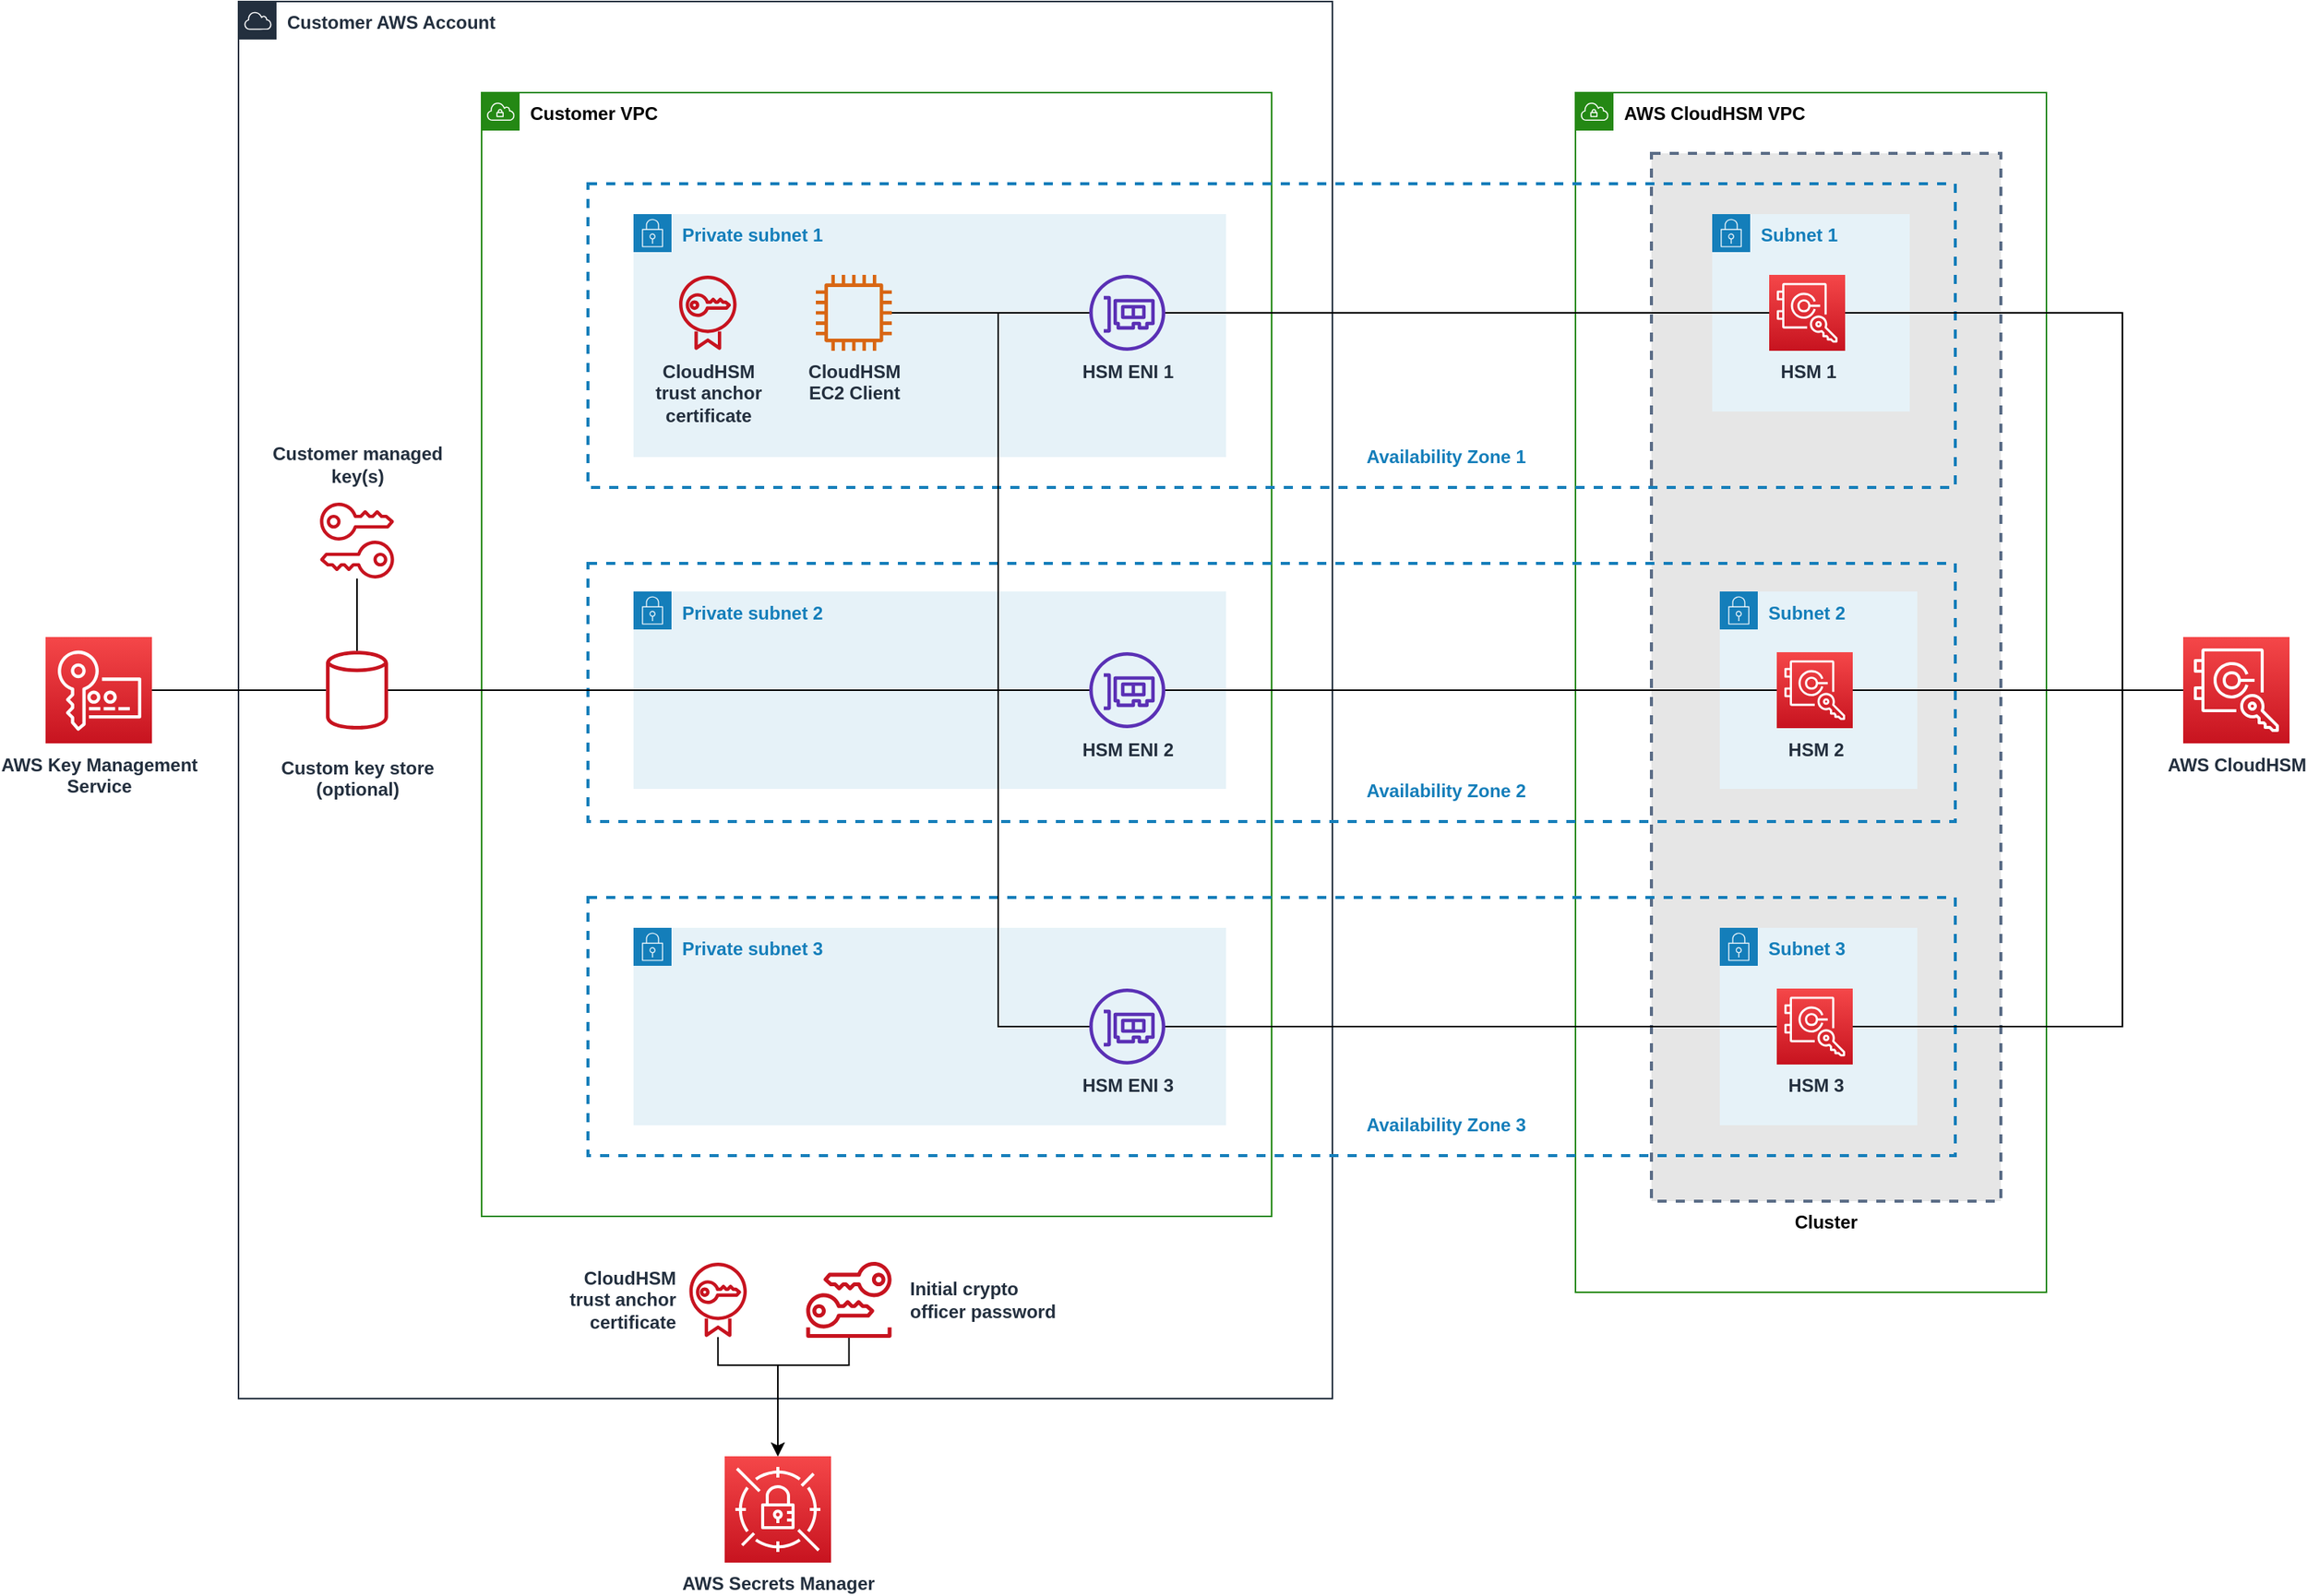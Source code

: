 <mxfile version="14.9.6" type="device" pages="2"><diagram id="pj7BtTCpgWlBwVi6q6ME" name="cloudhsm-cluster"><mxGraphModel dx="2514" dy="1517" grid="1" gridSize="10" guides="1" tooltips="1" connect="1" arrows="1" fold="1" page="1" pageScale="1" pageWidth="1100" pageHeight="850" math="0" shadow="0"><root><mxCell id="0"/><mxCell id="1" parent="0"/><mxCell id="81QZyICx6uU61rrQqXN_-7" value="&lt;font color=&quot;#000000&quot;&gt;AWS CloudHSM VPC&lt;/font&gt;" style="points=[[0,0],[0.25,0],[0.5,0],[0.75,0],[1,0],[1,0.25],[1,0.5],[1,0.75],[1,1],[0.75,1],[0.5,1],[0.25,1],[0,1],[0,0.75],[0,0.5],[0,0.25]];outlineConnect=0;gradientColor=none;html=1;whiteSpace=wrap;fontSize=12;fontStyle=1;shape=mxgraph.aws4.group;grIcon=mxgraph.aws4.group_vpc;strokeColor=#248814;fillColor=none;verticalAlign=top;align=left;spacingLeft=30;fontColor=#AAB7B8;dashed=0;" parent="1" vertex="1"><mxGeometry x="1140" y="140" width="310" height="790" as="geometry"/></mxCell><mxCell id="81QZyICx6uU61rrQqXN_-9" value="Cluster" style="strokeColor=#5A6C86;dashed=1;verticalAlign=top;fontStyle=1;labelPosition=center;verticalLabelPosition=bottom;align=center;strokeWidth=2;fillColor=#E6E6E6;" parent="1" vertex="1"><mxGeometry x="1190" y="180" width="230" height="690" as="geometry"/></mxCell><mxCell id="81QZyICx6uU61rrQqXN_-4" value="Customer AWS Account" style="points=[[0,0],[0.25,0],[0.5,0],[0.75,0],[1,0],[1,0.25],[1,0.5],[1,0.75],[1,1],[0.75,1],[0.5,1],[0.25,1],[0,1],[0,0.75],[0,0.5],[0,0.25]];outlineConnect=0;gradientColor=none;html=1;whiteSpace=wrap;fontSize=12;fontStyle=1;shape=mxgraph.aws4.group;grIcon=mxgraph.aws4.group_aws_cloud;strokeColor=#232F3E;fillColor=none;verticalAlign=top;align=left;spacingLeft=30;fontColor=#232F3E;dashed=0;" parent="1" vertex="1"><mxGeometry x="260" y="80" width="720" height="920" as="geometry"/></mxCell><mxCell id="81QZyICx6uU61rrQqXN_-3" value="&lt;font color=&quot;#000000&quot;&gt;Customer VPC&lt;/font&gt;" style="points=[[0,0],[0.25,0],[0.5,0],[0.75,0],[1,0],[1,0.25],[1,0.5],[1,0.75],[1,1],[0.75,1],[0.5,1],[0.25,1],[0,1],[0,0.75],[0,0.5],[0,0.25]];outlineConnect=0;gradientColor=none;html=1;whiteSpace=wrap;fontSize=12;fontStyle=1;shape=mxgraph.aws4.group;grIcon=mxgraph.aws4.group_vpc;strokeColor=#248814;fillColor=none;verticalAlign=top;align=left;spacingLeft=30;fontColor=#AAB7B8;dashed=0;" parent="1" vertex="1"><mxGeometry x="420" y="140" width="520" height="740" as="geometry"/></mxCell><mxCell id="81QZyICx6uU61rrQqXN_-21" value="" style="fillColor=none;strokeColor=#147EBA;dashed=1;verticalAlign=top;fontStyle=1;fontColor=#147EBA;labelPosition=center;verticalLabelPosition=bottom;align=center;strokeWidth=2;" parent="1" vertex="1"><mxGeometry x="490" y="200" width="900" height="200" as="geometry"/></mxCell><mxCell id="81QZyICx6uU61rrQqXN_-22" value="" style="fillColor=none;strokeColor=#147EBA;dashed=1;verticalAlign=top;fontStyle=1;fontColor=#147EBA;labelPosition=center;verticalLabelPosition=bottom;align=center;strokeWidth=2;" parent="1" vertex="1"><mxGeometry x="490" y="450" width="900" height="170" as="geometry"/></mxCell><mxCell id="81QZyICx6uU61rrQqXN_-23" value="" style="fillColor=none;strokeColor=#147EBA;dashed=1;verticalAlign=top;fontStyle=1;fontColor=#147EBA;labelPosition=center;verticalLabelPosition=bottom;align=center;strokeWidth=2;" parent="1" vertex="1"><mxGeometry x="490" y="670" width="900" height="170" as="geometry"/></mxCell><mxCell id="81QZyICx6uU61rrQqXN_-10" value="Subnet 1" style="points=[[0,0],[0.25,0],[0.5,0],[0.75,0],[1,0],[1,0.25],[1,0.5],[1,0.75],[1,1],[0.75,1],[0.5,1],[0.25,1],[0,1],[0,0.75],[0,0.5],[0,0.25]];outlineConnect=0;gradientColor=none;html=1;whiteSpace=wrap;fontSize=12;fontStyle=1;shape=mxgraph.aws4.group;grIcon=mxgraph.aws4.group_security_group;grStroke=0;strokeColor=#147EBA;fillColor=#E6F2F8;verticalAlign=top;align=left;spacingLeft=30;fontColor=#147EBA;dashed=0;" parent="1" vertex="1"><mxGeometry x="1230" y="220" width="130" height="130" as="geometry"/></mxCell><mxCell id="81QZyICx6uU61rrQqXN_-8" value="HSM 1" style="points=[[0,0,0],[0.25,0,0],[0.5,0,0],[0.75,0,0],[1,0,0],[0,1,0],[0.25,1,0],[0.5,1,0],[0.75,1,0],[1,1,0],[0,0.25,0],[0,0.5,0],[0,0.75,0],[1,0.25,0],[1,0.5,0],[1,0.75,0]];outlineConnect=0;fontColor=#232F3E;gradientColor=#F54749;gradientDirection=north;fillColor=#C7131F;strokeColor=#ffffff;dashed=0;verticalLabelPosition=bottom;verticalAlign=top;align=center;html=1;fontSize=12;fontStyle=1;aspect=fixed;shape=mxgraph.aws4.resourceIcon;resIcon=mxgraph.aws4.cloudhsm;" parent="1" vertex="1"><mxGeometry x="1267.5" y="260" width="50" height="50" as="geometry"/></mxCell><mxCell id="81QZyICx6uU61rrQqXN_-11" value="Subnet 2" style="points=[[0,0],[0.25,0],[0.5,0],[0.75,0],[1,0],[1,0.25],[1,0.5],[1,0.75],[1,1],[0.75,1],[0.5,1],[0.25,1],[0,1],[0,0.75],[0,0.5],[0,0.25]];outlineConnect=0;gradientColor=none;html=1;whiteSpace=wrap;fontSize=12;fontStyle=1;shape=mxgraph.aws4.group;grIcon=mxgraph.aws4.group_security_group;grStroke=0;strokeColor=#147EBA;fillColor=#E6F2F8;verticalAlign=top;align=left;spacingLeft=30;fontColor=#147EBA;dashed=0;" parent="1" vertex="1"><mxGeometry x="1235" y="468.5" width="130" height="130" as="geometry"/></mxCell><mxCell id="81QZyICx6uU61rrQqXN_-12" value="HSM 2" style="points=[[0,0,0],[0.25,0,0],[0.5,0,0],[0.75,0,0],[1,0,0],[0,1,0],[0.25,1,0],[0.5,1,0],[0.75,1,0],[1,1,0],[0,0.25,0],[0,0.5,0],[0,0.75,0],[1,0.25,0],[1,0.5,0],[1,0.75,0]];outlineConnect=0;fontColor=#232F3E;gradientColor=#F54749;gradientDirection=north;fillColor=#C7131F;strokeColor=#ffffff;dashed=0;verticalLabelPosition=bottom;verticalAlign=top;align=center;html=1;fontSize=12;fontStyle=1;aspect=fixed;shape=mxgraph.aws4.resourceIcon;resIcon=mxgraph.aws4.cloudhsm;" parent="1" vertex="1"><mxGeometry x="1272.5" y="508.5" width="50" height="50" as="geometry"/></mxCell><mxCell id="81QZyICx6uU61rrQqXN_-13" value="Subnet 3" style="points=[[0,0],[0.25,0],[0.5,0],[0.75,0],[1,0],[1,0.25],[1,0.5],[1,0.75],[1,1],[0.75,1],[0.5,1],[0.25,1],[0,1],[0,0.75],[0,0.5],[0,0.25]];outlineConnect=0;gradientColor=none;html=1;whiteSpace=wrap;fontSize=12;fontStyle=1;shape=mxgraph.aws4.group;grIcon=mxgraph.aws4.group_security_group;grStroke=0;strokeColor=#147EBA;fillColor=#E6F2F8;verticalAlign=top;align=left;spacingLeft=30;fontColor=#147EBA;dashed=0;" parent="1" vertex="1"><mxGeometry x="1235" y="690" width="130" height="130" as="geometry"/></mxCell><mxCell id="81QZyICx6uU61rrQqXN_-14" value="HSM 3" style="points=[[0,0,0],[0.25,0,0],[0.5,0,0],[0.75,0,0],[1,0,0],[0,1,0],[0.25,1,0],[0.5,1,0],[0.75,1,0],[1,1,0],[0,0.25,0],[0,0.5,0],[0,0.75,0],[1,0.25,0],[1,0.5,0],[1,0.75,0]];outlineConnect=0;fontColor=#232F3E;gradientColor=#F54749;gradientDirection=north;fillColor=#C7131F;strokeColor=#ffffff;dashed=0;verticalLabelPosition=bottom;verticalAlign=top;align=center;html=1;fontSize=12;fontStyle=1;aspect=fixed;shape=mxgraph.aws4.resourceIcon;resIcon=mxgraph.aws4.cloudhsm;" parent="1" vertex="1"><mxGeometry x="1272.5" y="730" width="50" height="50" as="geometry"/></mxCell><mxCell id="81QZyICx6uU61rrQqXN_-15" value="Private subnet 1" style="points=[[0,0],[0.25,0],[0.5,0],[0.75,0],[1,0],[1,0.25],[1,0.5],[1,0.75],[1,1],[0.75,1],[0.5,1],[0.25,1],[0,1],[0,0.75],[0,0.5],[0,0.25]];outlineConnect=0;gradientColor=none;html=1;whiteSpace=wrap;fontSize=12;fontStyle=1;shape=mxgraph.aws4.group;grIcon=mxgraph.aws4.group_security_group;grStroke=0;strokeColor=#147EBA;fillColor=#E6F2F8;verticalAlign=top;align=left;spacingLeft=30;fontColor=#147EBA;dashed=0;" parent="1" vertex="1"><mxGeometry x="520" y="220" width="390" height="160" as="geometry"/></mxCell><mxCell id="81QZyICx6uU61rrQqXN_-16" value="HSM ENI 1" style="outlineConnect=0;fontColor=#232F3E;gradientColor=none;fillColor=#5A30B5;strokeColor=none;dashed=0;verticalLabelPosition=bottom;verticalAlign=top;align=center;html=1;fontSize=12;fontStyle=1;aspect=fixed;pointerEvents=1;shape=mxgraph.aws4.elastic_network_interface;" parent="1" vertex="1"><mxGeometry x="820" y="260" width="50" height="50" as="geometry"/></mxCell><mxCell id="81QZyICx6uU61rrQqXN_-17" value="Private subnet 2" style="points=[[0,0],[0.25,0],[0.5,0],[0.75,0],[1,0],[1,0.25],[1,0.5],[1,0.75],[1,1],[0.75,1],[0.5,1],[0.25,1],[0,1],[0,0.75],[0,0.5],[0,0.25]];outlineConnect=0;gradientColor=none;html=1;whiteSpace=wrap;fontSize=12;fontStyle=1;shape=mxgraph.aws4.group;grIcon=mxgraph.aws4.group_security_group;grStroke=0;strokeColor=#147EBA;fillColor=#E6F2F8;verticalAlign=top;align=left;spacingLeft=30;fontColor=#147EBA;dashed=0;" parent="1" vertex="1"><mxGeometry x="520" y="468.5" width="390" height="130" as="geometry"/></mxCell><mxCell id="81QZyICx6uU61rrQqXN_-18" value="HSM ENI 2" style="outlineConnect=0;fontColor=#232F3E;gradientColor=none;fillColor=#5A30B5;strokeColor=none;dashed=0;verticalLabelPosition=bottom;verticalAlign=top;align=center;html=1;fontSize=12;fontStyle=1;aspect=fixed;pointerEvents=1;shape=mxgraph.aws4.elastic_network_interface;" parent="1" vertex="1"><mxGeometry x="820" y="508.5" width="50" height="50" as="geometry"/></mxCell><mxCell id="81QZyICx6uU61rrQqXN_-19" value="Private subnet 3" style="points=[[0,0],[0.25,0],[0.5,0],[0.75,0],[1,0],[1,0.25],[1,0.5],[1,0.75],[1,1],[0.75,1],[0.5,1],[0.25,1],[0,1],[0,0.75],[0,0.5],[0,0.25]];outlineConnect=0;gradientColor=none;html=1;whiteSpace=wrap;fontSize=12;fontStyle=1;shape=mxgraph.aws4.group;grIcon=mxgraph.aws4.group_security_group;grStroke=0;strokeColor=#147EBA;fillColor=#E6F2F8;verticalAlign=top;align=left;spacingLeft=30;fontColor=#147EBA;dashed=0;" parent="1" vertex="1"><mxGeometry x="520" y="690" width="390" height="130" as="geometry"/></mxCell><mxCell id="81QZyICx6uU61rrQqXN_-20" value="HSM ENI 3" style="outlineConnect=0;fontColor=#232F3E;gradientColor=none;fillColor=#5A30B5;strokeColor=none;dashed=0;verticalLabelPosition=bottom;verticalAlign=top;align=center;html=1;fontSize=12;fontStyle=1;aspect=fixed;pointerEvents=1;shape=mxgraph.aws4.elastic_network_interface;" parent="1" vertex="1"><mxGeometry x="820" y="730" width="50" height="50" as="geometry"/></mxCell><mxCell id="81QZyICx6uU61rrQqXN_-25" value="&lt;b&gt;CloudHSM&lt;br&gt;EC2 Client&lt;/b&gt;" style="outlineConnect=0;fontColor=#232F3E;gradientColor=none;fillColor=#D86613;strokeColor=none;dashed=0;verticalLabelPosition=bottom;verticalAlign=top;align=center;html=1;fontSize=12;fontStyle=0;aspect=fixed;pointerEvents=1;shape=mxgraph.aws4.instance2;" parent="1" vertex="1"><mxGeometry x="640" y="260" width="50" height="50" as="geometry"/></mxCell><mxCell id="81QZyICx6uU61rrQqXN_-27" value="" style="edgeStyle=elbowEdgeStyle;rounded=0;orthogonalLoop=1;jettySize=auto;html=1;fontColor=#000000;endArrow=none;endFill=0;" parent="1" source="81QZyICx6uU61rrQqXN_-8" target="81QZyICx6uU61rrQqXN_-16" edge="1"><mxGeometry relative="1" as="geometry"><mxPoint x="1147.5" y="285" as="targetPoint"/></mxGeometry></mxCell><mxCell id="81QZyICx6uU61rrQqXN_-28" value="" style="edgeStyle=elbowEdgeStyle;rounded=0;orthogonalLoop=1;jettySize=auto;html=1;fontColor=#000000;endArrow=none;endFill=0;exitX=0;exitY=0.5;exitDx=0;exitDy=0;exitPerimeter=0;" parent="1" source="81QZyICx6uU61rrQqXN_-12" target="81QZyICx6uU61rrQqXN_-18" edge="1"><mxGeometry relative="1" as="geometry"><mxPoint x="1227.5" y="533" as="sourcePoint"/><mxPoint x="870" y="533" as="targetPoint"/></mxGeometry></mxCell><mxCell id="81QZyICx6uU61rrQqXN_-29" value="" style="edgeStyle=elbowEdgeStyle;rounded=0;orthogonalLoop=1;jettySize=auto;html=1;fontColor=#000000;endArrow=none;endFill=0;exitX=0;exitY=0.5;exitDx=0;exitDy=0;exitPerimeter=0;" parent="1" source="81QZyICx6uU61rrQqXN_-14" target="81QZyICx6uU61rrQqXN_-20" edge="1"><mxGeometry relative="1" as="geometry"><mxPoint x="1242.5" y="558.5" as="sourcePoint"/><mxPoint x="880" y="558.5" as="targetPoint"/></mxGeometry></mxCell><mxCell id="81QZyICx6uU61rrQqXN_-30" value="" style="edgeStyle=elbowEdgeStyle;rounded=0;orthogonalLoop=1;jettySize=auto;html=1;fontColor=#000000;endArrow=none;endFill=0;" parent="1" source="81QZyICx6uU61rrQqXN_-16" target="81QZyICx6uU61rrQqXN_-25" edge="1"><mxGeometry relative="1" as="geometry"><mxPoint x="1237.5" y="295" as="sourcePoint"/><mxPoint x="880" y="295" as="targetPoint"/></mxGeometry></mxCell><mxCell id="LizYRhVEqwX0W73jCHPl-4" style="edgeStyle=orthogonalEdgeStyle;rounded=0;orthogonalLoop=1;jettySize=auto;html=1;entryX=0.5;entryY=0;entryDx=0;entryDy=0;entryPerimeter=0;" edge="1" parent="1" source="81QZyICx6uU61rrQqXN_-33" target="81QZyICx6uU61rrQqXN_-35"><mxGeometry relative="1" as="geometry"><Array as="points"><mxPoint x="662" y="978"/><mxPoint x="615" y="978"/></Array></mxGeometry></mxCell><mxCell id="81QZyICx6uU61rrQqXN_-33" value="Initial crypto&lt;br&gt;officer password&amp;nbsp;" style="outlineConnect=0;fontColor=#232F3E;gradientColor=none;fillColor=#C7131F;strokeColor=none;dashed=0;verticalLabelPosition=middle;verticalAlign=middle;align=left;html=1;fontSize=12;fontStyle=1;aspect=fixed;pointerEvents=1;shape=mxgraph.aws4.long_term_security_credential;labelPosition=right;spacing=12;" parent="1" vertex="1"><mxGeometry x="633.48" y="910" width="56.52" height="50" as="geometry"/></mxCell><mxCell id="81QZyICx6uU61rrQqXN_-34" value="AWS CloudHSM" style="points=[[0,0,0],[0.25,0,0],[0.5,0,0],[0.75,0,0],[1,0,0],[0,1,0],[0.25,1,0],[0.5,1,0],[0.75,1,0],[1,1,0],[0,0.25,0],[0,0.5,0],[0,0.75,0],[1,0.25,0],[1,0.5,0],[1,0.75,0]];outlineConnect=0;fontColor=#232F3E;gradientColor=#F54749;gradientDirection=north;fillColor=#C7131F;strokeColor=#ffffff;dashed=0;verticalLabelPosition=bottom;verticalAlign=top;align=center;html=1;fontSize=12;fontStyle=1;aspect=fixed;shape=mxgraph.aws4.resourceIcon;resIcon=mxgraph.aws4.cloudhsm;" parent="1" vertex="1"><mxGeometry x="1540" y="498.5" width="70" height="70" as="geometry"/></mxCell><mxCell id="81QZyICx6uU61rrQqXN_-35" value="AWS Secrets Manager" style="points=[[0,0,0],[0.25,0,0],[0.5,0,0],[0.75,0,0],[1,0,0],[0,1,0],[0.25,1,0],[0.5,1,0],[0.75,1,0],[1,1,0],[0,0.25,0],[0,0.5,0],[0,0.75,0],[1,0.25,0],[1,0.5,0],[1,0.75,0]];outlineConnect=0;fontColor=#232F3E;gradientColor=#F54749;gradientDirection=north;fillColor=#C7131F;strokeColor=#ffffff;dashed=0;verticalLabelPosition=bottom;verticalAlign=top;align=center;html=1;fontSize=12;fontStyle=1;aspect=fixed;shape=mxgraph.aws4.resourceIcon;resIcon=mxgraph.aws4.secrets_manager;" parent="1" vertex="1"><mxGeometry x="580" y="1038" width="70" height="70" as="geometry"/></mxCell><mxCell id="81QZyICx6uU61rrQqXN_-37" value="AWS Key Management&lt;br&gt;Service" style="points=[[0,0,0],[0.25,0,0],[0.5,0,0],[0.75,0,0],[1,0,0],[0,1,0],[0.25,1,0],[0.5,1,0],[0.75,1,0],[1,1,0],[0,0.25,0],[0,0.5,0],[0,0.75,0],[1,0.25,0],[1,0.5,0],[1,0.75,0]];outlineConnect=0;fontColor=#232F3E;gradientColor=#F54749;gradientDirection=north;fillColor=#C7131F;strokeColor=#ffffff;dashed=0;verticalLabelPosition=bottom;verticalAlign=top;align=center;html=1;fontSize=12;fontStyle=1;aspect=fixed;shape=mxgraph.aws4.resourceIcon;resIcon=mxgraph.aws4.key_management_service;" parent="1" vertex="1"><mxGeometry x="133" y="498.5" width="70" height="70" as="geometry"/></mxCell><mxCell id="81QZyICx6uU61rrQqXN_-38" value="Custom key store&lt;br&gt;(optional)" style="outlineConnect=0;fontColor=#232F3E;gradientColor=none;strokeColor=none;dashed=0;verticalLabelPosition=bottom;verticalAlign=top;align=center;html=1;fontSize=12;fontStyle=1;aspect=fixed;pointerEvents=1;shape=mxgraph.aws4.generic_database;fillColor=#C7131F;labelPosition=center;spacing=12;" parent="1" vertex="1"><mxGeometry x="317.57" y="506.5" width="40.85" height="54" as="geometry"/></mxCell><mxCell id="81QZyICx6uU61rrQqXN_-39" value="" style="edgeStyle=elbowEdgeStyle;rounded=0;orthogonalLoop=1;jettySize=auto;html=1;fontColor=#000000;endArrow=none;endFill=0;exitX=1;exitY=0.5;exitDx=0;exitDy=0;exitPerimeter=0;" parent="1" source="81QZyICx6uU61rrQqXN_-37" target="81QZyICx6uU61rrQqXN_-38" edge="1"><mxGeometry relative="1" as="geometry"><mxPoint x="191.26" y="646.5" as="sourcePoint"/><mxPoint x="191" y="556.5" as="targetPoint"/></mxGeometry></mxCell><mxCell id="81QZyICx6uU61rrQqXN_-40" value="CloudHSM&lt;br&gt;trust anchor&lt;br&gt;certificate" style="outlineConnect=0;fontColor=#232F3E;gradientColor=none;strokeColor=none;dashed=0;verticalLabelPosition=bottom;verticalAlign=top;align=center;html=1;fontSize=12;fontStyle=1;aspect=fixed;pointerEvents=1;shape=mxgraph.aws4.certificate_manager;fillColor=#C7131F;" parent="1" vertex="1"><mxGeometry x="550" y="260" width="37.82" height="50" as="geometry"/></mxCell><mxCell id="81QZyICx6uU61rrQqXN_-41" value="&lt;span style=&quot;color: rgb(20 , 126 , 186) ; font-weight: 700&quot;&gt;Availability Zone 1&lt;/span&gt;" style="text;html=1;strokeColor=none;fillColor=none;align=center;verticalAlign=middle;whiteSpace=wrap;rounded=0;fontColor=#000000;" parent="1" vertex="1"><mxGeometry x="970" y="370" width="170" height="20" as="geometry"/></mxCell><mxCell id="81QZyICx6uU61rrQqXN_-42" value="&lt;span style=&quot;color: rgb(20 , 126 , 186) ; font-weight: 700&quot;&gt;Availability Zone 2&lt;/span&gt;" style="text;html=1;strokeColor=none;fillColor=none;align=center;verticalAlign=middle;whiteSpace=wrap;rounded=0;fontColor=#000000;" parent="1" vertex="1"><mxGeometry x="970" y="590" width="170" height="20" as="geometry"/></mxCell><mxCell id="81QZyICx6uU61rrQqXN_-43" value="&lt;span style=&quot;color: rgb(20 , 126 , 186) ; font-weight: 700&quot;&gt;Availability Zone 3&lt;/span&gt;" style="text;html=1;strokeColor=none;fillColor=none;align=center;verticalAlign=middle;whiteSpace=wrap;rounded=0;fontColor=#000000;" parent="1" vertex="1"><mxGeometry x="970" y="810" width="170" height="20" as="geometry"/></mxCell><mxCell id="LizYRhVEqwX0W73jCHPl-1" value="CloudHSM&lt;br&gt;trust anchor&lt;br&gt;certificate" style="outlineConnect=0;fontColor=#232F3E;gradientColor=none;strokeColor=none;dashed=0;verticalLabelPosition=middle;verticalAlign=middle;align=right;html=1;fontSize=12;fontStyle=1;aspect=fixed;pointerEvents=1;shape=mxgraph.aws4.certificate_manager;fillColor=#C7131F;labelPosition=left;spacing=10;" vertex="1" parent="1"><mxGeometry x="556.74" y="910" width="37.82" height="50" as="geometry"/></mxCell><mxCell id="LizYRhVEqwX0W73jCHPl-5" style="edgeStyle=orthogonalEdgeStyle;rounded=0;orthogonalLoop=1;jettySize=auto;html=1;entryX=0.5;entryY=0;entryDx=0;entryDy=0;entryPerimeter=0;" edge="1" parent="1" source="LizYRhVEqwX0W73jCHPl-1" target="81QZyICx6uU61rrQqXN_-35"><mxGeometry relative="1" as="geometry"><mxPoint x="671.8" y="970" as="sourcePoint"/><mxPoint x="615" y="1058" as="targetPoint"/><Array as="points"><mxPoint x="576" y="978"/><mxPoint x="615" y="978"/></Array></mxGeometry></mxCell><mxCell id="LizYRhVEqwX0W73jCHPl-6" value="" style="edgeStyle=elbowEdgeStyle;rounded=0;orthogonalLoop=1;jettySize=auto;html=1;fontColor=#000000;endArrow=none;endFill=0;" edge="1" parent="1" source="81QZyICx6uU61rrQqXN_-20" target="81QZyICx6uU61rrQqXN_-38"><mxGeometry relative="1" as="geometry"><mxPoint x="830" y="543.5" as="sourcePoint"/><mxPoint x="700" y="295" as="targetPoint"/><Array as="points"><mxPoint x="760" y="650"/></Array></mxGeometry></mxCell><mxCell id="LizYRhVEqwX0W73jCHPl-7" value="" style="edgeStyle=elbowEdgeStyle;rounded=0;orthogonalLoop=1;jettySize=auto;html=1;fontColor=#000000;endArrow=none;endFill=0;" edge="1" parent="1" source="81QZyICx6uU61rrQqXN_-18" target="81QZyICx6uU61rrQqXN_-38"><mxGeometry relative="1" as="geometry"><mxPoint x="830" y="765" as="sourcePoint"/><mxPoint x="375.42" y="545.5" as="targetPoint"/></mxGeometry></mxCell><mxCell id="LizYRhVEqwX0W73jCHPl-8" value="" style="edgeStyle=elbowEdgeStyle;rounded=0;orthogonalLoop=1;jettySize=auto;html=1;fontColor=#000000;endArrow=none;endFill=0;" edge="1" parent="1" source="81QZyICx6uU61rrQqXN_-16" target="81QZyICx6uU61rrQqXN_-38"><mxGeometry relative="1" as="geometry"><mxPoint x="830" y="543.5" as="sourcePoint"/><mxPoint x="375.42" y="543.5" as="targetPoint"/><Array as="points"><mxPoint x="760" y="410"/></Array></mxGeometry></mxCell><mxCell id="LizYRhVEqwX0W73jCHPl-9" value="Customer managed&lt;br&gt;key(s)" style="outlineConnect=0;fontColor=#232F3E;gradientColor=none;fillColor=#C7131F;strokeColor=none;dashed=0;verticalLabelPosition=top;verticalAlign=bottom;align=center;html=1;fontSize=12;fontStyle=1;aspect=fixed;pointerEvents=1;shape=mxgraph.aws4.addon;labelPosition=center;spacing=10;" vertex="1" parent="1"><mxGeometry x="313.62" y="410" width="48.75" height="25" as="geometry"/></mxCell><mxCell id="LizYRhVEqwX0W73jCHPl-10" value="" style="outlineConnect=0;fontColor=#232F3E;gradientColor=none;fillColor=#C7131F;strokeColor=none;dashed=0;verticalLabelPosition=top;verticalAlign=bottom;align=center;html=1;fontSize=12;fontStyle=1;aspect=fixed;pointerEvents=1;shape=mxgraph.aws4.addon;labelPosition=center;spacing=10;direction=west;" vertex="1" parent="1"><mxGeometry x="313.62" y="435" width="48.75" height="25" as="geometry"/></mxCell><mxCell id="LizYRhVEqwX0W73jCHPl-11" value="" style="edgeStyle=elbowEdgeStyle;rounded=0;orthogonalLoop=1;jettySize=auto;html=1;fontColor=#000000;endArrow=none;endFill=0;" edge="1" parent="1" source="LizYRhVEqwX0W73jCHPl-10" target="81QZyICx6uU61rrQqXN_-38"><mxGeometry relative="1" as="geometry"><mxPoint x="223" y="543.5" as="sourcePoint"/><mxPoint x="327.57" y="543.5" as="targetPoint"/></mxGeometry></mxCell><mxCell id="LizYRhVEqwX0W73jCHPl-12" value="" style="edgeStyle=elbowEdgeStyle;rounded=0;orthogonalLoop=1;jettySize=auto;html=1;fontColor=#000000;endArrow=none;endFill=0;exitX=1;exitY=0.5;exitDx=0;exitDy=0;exitPerimeter=0;entryX=0;entryY=0.5;entryDx=0;entryDy=0;entryPerimeter=0;" edge="1" parent="1" source="81QZyICx6uU61rrQqXN_-12" target="81QZyICx6uU61rrQqXN_-34"><mxGeometry relative="1" as="geometry"><mxPoint x="223" y="543.5" as="sourcePoint"/><mxPoint x="327.57" y="543.5" as="targetPoint"/></mxGeometry></mxCell><mxCell id="LizYRhVEqwX0W73jCHPl-14" value="" style="edgeStyle=elbowEdgeStyle;rounded=0;orthogonalLoop=1;jettySize=auto;html=1;fontColor=#000000;endArrow=none;endFill=0;entryX=0;entryY=0.5;entryDx=0;entryDy=0;entryPerimeter=0;" edge="1" parent="1" source="81QZyICx6uU61rrQqXN_-8" target="81QZyICx6uU61rrQqXN_-34"><mxGeometry relative="1" as="geometry"><mxPoint x="1332.5" y="543.5" as="sourcePoint"/><mxPoint x="1520" y="543.5" as="targetPoint"/><Array as="points"><mxPoint x="1500" y="410"/></Array></mxGeometry></mxCell><mxCell id="LizYRhVEqwX0W73jCHPl-15" value="" style="edgeStyle=elbowEdgeStyle;rounded=0;orthogonalLoop=1;jettySize=auto;html=1;fontColor=#000000;endArrow=none;endFill=0;entryX=0;entryY=0.5;entryDx=0;entryDy=0;entryPerimeter=0;exitX=1;exitY=0.5;exitDx=0;exitDy=0;exitPerimeter=0;" edge="1" parent="1" source="81QZyICx6uU61rrQqXN_-14" target="81QZyICx6uU61rrQqXN_-34"><mxGeometry relative="1" as="geometry"><mxPoint x="1327.5" y="295" as="sourcePoint"/><mxPoint x="1520" y="543.5" as="targetPoint"/><Array as="points"><mxPoint x="1500" y="640"/></Array></mxGeometry></mxCell></root></mxGraphModel></diagram><diagram id="g70IaXKOi9dgWWWwPPgG" name="lifecycle-automation"><mxGraphModel dx="2066" dy="1265" grid="1" gridSize="10" guides="1" tooltips="1" connect="1" arrows="1" fold="1" page="1" pageScale="1" pageWidth="1100" pageHeight="850" math="0" shadow="0"><root><mxCell id="IIw93woYsKADVbD83Coo-0"/><mxCell id="IIw93woYsKADVbD83Coo-1" parent="IIw93woYsKADVbD83Coo-0"/><mxCell id="IIw93woYsKADVbD83Coo-2" value="AWS Step Functions" style="points=[[0,0,0],[0.25,0,0],[0.5,0,0],[0.75,0,0],[1,0,0],[0,1,0],[0.25,1,0],[0.5,1,0],[0.75,1,0],[1,1,0],[0,0.25,0],[0,0.5,0],[0,0.75,0],[1,0.25,0],[1,0.5,0],[1,0.75,0]];outlineConnect=0;fontColor=#232F3E;gradientColor=#F34482;gradientDirection=north;fillColor=#BC1356;strokeColor=#ffffff;dashed=0;verticalLabelPosition=bottom;verticalAlign=top;align=center;html=1;fontSize=12;fontStyle=1;aspect=fixed;shape=mxgraph.aws4.resourceIcon;resIcon=mxgraph.aws4.step_functions;" vertex="1" parent="IIw93woYsKADVbD83Coo-1"><mxGeometry x="610" y="340" width="70" height="70" as="geometry"/></mxCell><mxCell id="IIw93woYsKADVbD83Coo-14" value="&lt;b&gt;AWS CloudFormation&lt;/b&gt;" style="points=[[0,0,0],[0.25,0,0],[0.5,0,0],[0.75,0,0],[1,0,0],[0,1,0],[0.25,1,0],[0.5,1,0],[0.75,1,0],[1,1,0],[0,0.25,0],[0,0.5,0],[0,0.75,0],[1,0.25,0],[1,0.5,0],[1,0.75,0]];points=[[0,0,0],[0.25,0,0],[0.5,0,0],[0.75,0,0],[1,0,0],[0,1,0],[0.25,1,0],[0.5,1,0],[0.75,1,0],[1,1,0],[0,0.25,0],[0,0.5,0],[0,0.75,0],[1,0.25,0],[1,0.5,0],[1,0.75,0]];outlineConnect=0;fontColor=#232F3E;gradientColor=#F34482;gradientDirection=north;fillColor=#BC1356;strokeColor=#ffffff;dashed=0;verticalLabelPosition=bottom;verticalAlign=top;align=center;html=1;fontSize=12;fontStyle=0;aspect=fixed;shape=mxgraph.aws4.resourceIcon;resIcon=mxgraph.aws4.cloudformation;" vertex="1" parent="IIw93woYsKADVbD83Coo-1"><mxGeometry x="161.66" y="340" width="70" height="70" as="geometry"/></mxCell><mxCell id="IIw93woYsKADVbD83Coo-15" value="&lt;b&gt;AWS Lambda&lt;/b&gt;" style="points=[[0,0,0],[0.25,0,0],[0.5,0,0],[0.75,0,0],[1,0,0],[0,1,0],[0.25,1,0],[0.5,1,0],[0.75,1,0],[1,1,0],[0,0.25,0],[0,0.5,0],[0,0.75,0],[1,0.25,0],[1,0.5,0],[1,0.75,0]];outlineConnect=0;fontColor=#232F3E;gradientColor=#F78E04;gradientDirection=north;fillColor=#D05C17;strokeColor=#ffffff;dashed=0;verticalLabelPosition=bottom;verticalAlign=top;align=center;html=1;fontSize=12;fontStyle=0;aspect=fixed;shape=mxgraph.aws4.resourceIcon;resIcon=mxgraph.aws4.lambda;" vertex="1" parent="IIw93woYsKADVbD83Coo-1"><mxGeometry x="810" y="340" width="70" height="70" as="geometry"/></mxCell><mxCell id="WmZNfnQTcidVNB5g49Xm-0" value="&lt;b&gt;CloudHSM&lt;br&gt;EC2 Client&lt;/b&gt;" style="outlineConnect=0;fontColor=#232F3E;gradientColor=none;fillColor=#D86613;strokeColor=none;dashed=0;verticalLabelPosition=bottom;verticalAlign=top;align=center;html=1;fontSize=12;fontStyle=0;aspect=fixed;pointerEvents=1;shape=mxgraph.aws4.instance2;" vertex="1" parent="IIw93woYsKADVbD83Coo-1"><mxGeometry x="400" y="160" width="50" height="50" as="geometry"/></mxCell><mxCell id="WmZNfnQTcidVNB5g49Xm-1" value="CloudFormation&lt;br&gt;Template" style="outlineConnect=0;fontColor=#232F3E;gradientColor=none;fillColor=#BC1356;strokeColor=none;dashed=0;verticalLabelPosition=bottom;verticalAlign=top;align=center;html=1;fontSize=12;fontStyle=1;aspect=fixed;pointerEvents=1;shape=mxgraph.aws4.template;" vertex="1" parent="IIw93woYsKADVbD83Coo-1"><mxGeometry x="170" y="160" width="53.33" height="64" as="geometry"/></mxCell></root></mxGraphModel></diagram></mxfile>